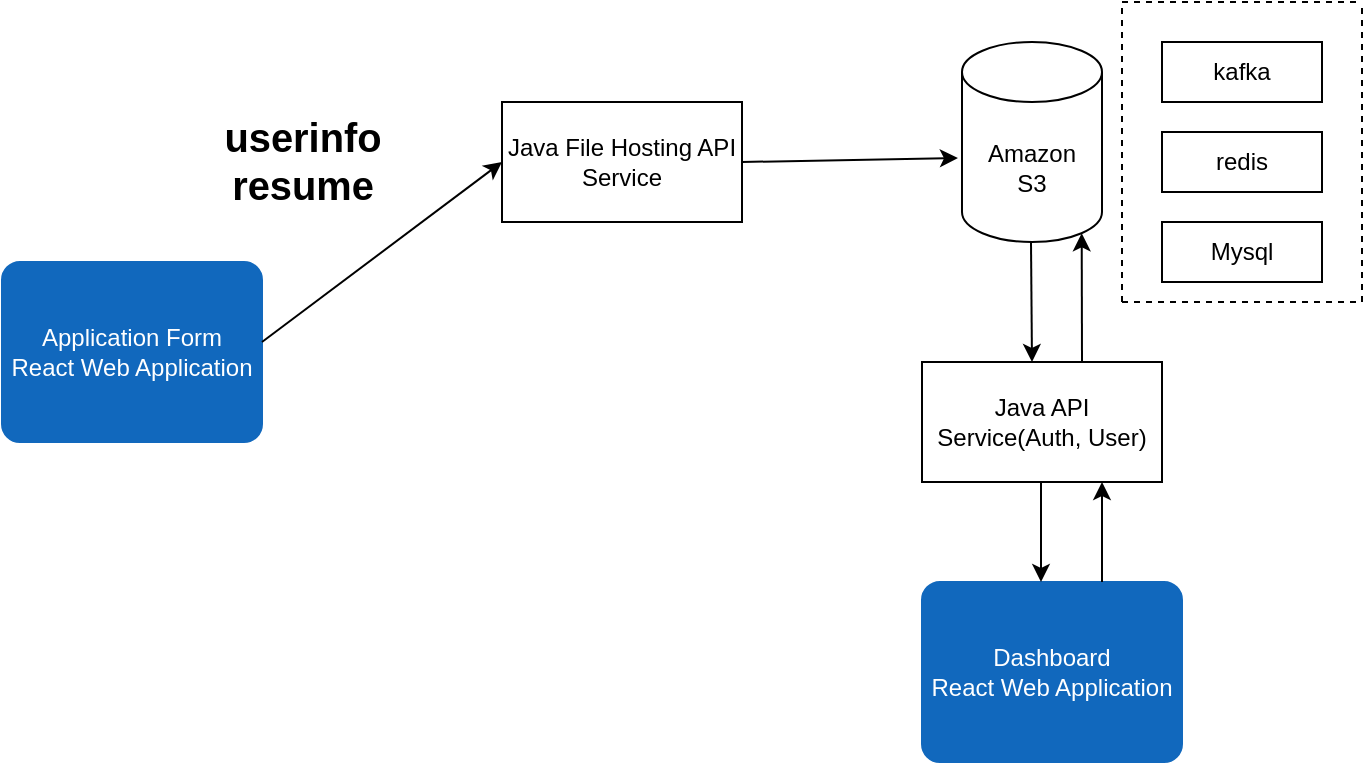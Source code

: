 <mxfile version="24.7.0" type="device">
  <diagram name="Page-1" id="GDBc5qzhOeVVL0MseJc_">
    <mxGraphModel dx="2074" dy="1106" grid="1" gridSize="10" guides="1" tooltips="1" connect="1" arrows="1" fold="1" page="1" pageScale="1" pageWidth="850" pageHeight="1100" math="0" shadow="0">
      <root>
        <mxCell id="0" />
        <mxCell id="1" parent="0" />
        <object placeholders="1" c4Name="Application Form" c4Description="" label="&lt;div&gt;%c4Name%&lt;/div&gt;&lt;div&gt;React Web Application&lt;/div&gt;" id="tntT3TjCibs3xelkAS6r-1">
          <mxCell style="rounded=1;whiteSpace=wrap;html=1;labelBackgroundColor=none;fillColor=#1168BD;fontColor=#ffffff;align=center;arcSize=10;strokeColor=#1168BD;metaEdit=1;metaData={&quot;c4Type&quot;:{&quot;editable&quot;:false}};points=[[0.25,0,0],[0.5,0,0],[0.75,0,0],[1,0.25,0],[1,0.5,0],[1,0.75,0],[0.75,1,0],[0.5,1,0],[0.25,1,0],[0,0.75,0],[0,0.5,0],[0,0.25,0]];" vertex="1" parent="1">
            <mxGeometry x="110" y="260" width="130" height="90" as="geometry" />
          </mxCell>
        </object>
        <mxCell id="tntT3TjCibs3xelkAS6r-2" value="Amazon&lt;div&gt;S3&lt;/div&gt;" style="shape=cylinder3;whiteSpace=wrap;html=1;boundedLbl=1;backgroundOutline=1;size=15;" vertex="1" parent="1">
          <mxGeometry x="590" y="150" width="70" height="100" as="geometry" />
        </mxCell>
        <mxCell id="tntT3TjCibs3xelkAS6r-3" value="" style="endArrow=classic;html=1;rounded=0;" edge="1" parent="1">
          <mxGeometry width="50" height="50" relative="1" as="geometry">
            <mxPoint x="240" y="300" as="sourcePoint" />
            <mxPoint x="360" y="210" as="targetPoint" />
          </mxGeometry>
        </mxCell>
        <mxCell id="tntT3TjCibs3xelkAS6r-4" value="&lt;h5&gt;userinfo&lt;br&gt;resume&lt;/h5&gt;" style="text;strokeColor=none;fillColor=none;html=1;fontSize=24;fontStyle=1;verticalAlign=middle;align=center;" vertex="1" parent="1">
          <mxGeometry x="210" y="190" width="100" height="40" as="geometry" />
        </mxCell>
        <mxCell id="tntT3TjCibs3xelkAS6r-5" value="Java File Hosting API Service" style="rounded=0;whiteSpace=wrap;html=1;" vertex="1" parent="1">
          <mxGeometry x="360" y="180" width="120" height="60" as="geometry" />
        </mxCell>
        <mxCell id="tntT3TjCibs3xelkAS6r-7" value="" style="endArrow=classic;html=1;rounded=0;entryX=-0.029;entryY=0.58;entryDx=0;entryDy=0;entryPerimeter=0;exitX=1;exitY=0.5;exitDx=0;exitDy=0;" edge="1" parent="1" source="tntT3TjCibs3xelkAS6r-5" target="tntT3TjCibs3xelkAS6r-2">
          <mxGeometry width="50" height="50" relative="1" as="geometry">
            <mxPoint x="480" y="220" as="sourcePoint" />
            <mxPoint x="530" y="170" as="targetPoint" />
          </mxGeometry>
        </mxCell>
        <mxCell id="tntT3TjCibs3xelkAS6r-8" value="redis" style="rounded=0;whiteSpace=wrap;html=1;" vertex="1" parent="1">
          <mxGeometry x="690" y="195" width="80" height="30" as="geometry" />
        </mxCell>
        <mxCell id="tntT3TjCibs3xelkAS6r-9" value="Mysql" style="rounded=0;whiteSpace=wrap;html=1;" vertex="1" parent="1">
          <mxGeometry x="690" y="240" width="80" height="30" as="geometry" />
        </mxCell>
        <mxCell id="tntT3TjCibs3xelkAS6r-10" value="" style="endArrow=none;dashed=1;html=1;rounded=0;" edge="1" parent="1">
          <mxGeometry width="50" height="50" relative="1" as="geometry">
            <mxPoint x="670" y="130" as="sourcePoint" />
            <mxPoint x="790" y="130" as="targetPoint" />
          </mxGeometry>
        </mxCell>
        <mxCell id="tntT3TjCibs3xelkAS6r-12" value="" style="endArrow=none;dashed=1;html=1;rounded=0;" edge="1" parent="1">
          <mxGeometry width="50" height="50" relative="1" as="geometry">
            <mxPoint x="790" y="280" as="sourcePoint" />
            <mxPoint x="790" y="130" as="targetPoint" />
          </mxGeometry>
        </mxCell>
        <mxCell id="tntT3TjCibs3xelkAS6r-13" value="" style="endArrow=none;dashed=1;html=1;rounded=0;" edge="1" parent="1">
          <mxGeometry width="50" height="50" relative="1" as="geometry">
            <mxPoint x="670" y="280" as="sourcePoint" />
            <mxPoint x="670" y="130" as="targetPoint" />
          </mxGeometry>
        </mxCell>
        <object placeholders="1" c4Name="Dashboard" c4Description="" label="&lt;div&gt;%c4Name%&lt;/div&gt;&lt;div&gt;React Web Application&lt;/div&gt;" id="tntT3TjCibs3xelkAS6r-15">
          <mxCell style="rounded=1;whiteSpace=wrap;html=1;labelBackgroundColor=none;fillColor=#1168BD;fontColor=#ffffff;align=center;arcSize=10;strokeColor=#1168BD;metaEdit=1;metaData={&quot;c4Type&quot;:{&quot;editable&quot;:false}};points=[[0.25,0,0],[0.5,0,0],[0.75,0,0],[1,0.25,0],[1,0.5,0],[1,0.75,0],[0.75,1,0],[0.5,1,0],[0.25,1,0],[0,0.75,0],[0,0.5,0],[0,0.25,0]];" vertex="1" parent="1">
            <mxGeometry x="570" y="420" width="130" height="90" as="geometry" />
          </mxCell>
        </object>
        <mxCell id="tntT3TjCibs3xelkAS6r-16" value="" style="endArrow=classic;html=1;rounded=0;" edge="1" parent="1">
          <mxGeometry width="50" height="50" relative="1" as="geometry">
            <mxPoint x="624.5" y="250" as="sourcePoint" />
            <mxPoint x="625" y="310" as="targetPoint" />
          </mxGeometry>
        </mxCell>
        <mxCell id="tntT3TjCibs3xelkAS6r-17" value="Java API Service(Auth, User)" style="rounded=0;whiteSpace=wrap;html=1;" vertex="1" parent="1">
          <mxGeometry x="570" y="310" width="120" height="60" as="geometry" />
        </mxCell>
        <mxCell id="tntT3TjCibs3xelkAS6r-18" value="" style="endArrow=classic;html=1;rounded=0;" edge="1" parent="1">
          <mxGeometry width="50" height="50" relative="1" as="geometry">
            <mxPoint x="629.5" y="370" as="sourcePoint" />
            <mxPoint x="629.5" y="420" as="targetPoint" />
          </mxGeometry>
        </mxCell>
        <mxCell id="tntT3TjCibs3xelkAS6r-19" value="" style="endArrow=classic;html=1;rounded=0;entryX=0.75;entryY=1;entryDx=0;entryDy=0;" edge="1" parent="1" target="tntT3TjCibs3xelkAS6r-17">
          <mxGeometry width="50" height="50" relative="1" as="geometry">
            <mxPoint x="660" y="420" as="sourcePoint" />
            <mxPoint x="710" y="370" as="targetPoint" />
          </mxGeometry>
        </mxCell>
        <mxCell id="tntT3TjCibs3xelkAS6r-20" value="" style="endArrow=classic;html=1;rounded=0;entryX=0.855;entryY=1;entryDx=0;entryDy=-4.35;entryPerimeter=0;" edge="1" parent="1" target="tntT3TjCibs3xelkAS6r-2">
          <mxGeometry width="50" height="50" relative="1" as="geometry">
            <mxPoint x="650" y="310" as="sourcePoint" />
            <mxPoint x="700" y="260" as="targetPoint" />
          </mxGeometry>
        </mxCell>
        <mxCell id="tntT3TjCibs3xelkAS6r-21" value="kafka" style="rounded=0;whiteSpace=wrap;html=1;" vertex="1" parent="1">
          <mxGeometry x="690" y="150" width="80" height="30" as="geometry" />
        </mxCell>
        <mxCell id="tntT3TjCibs3xelkAS6r-22" value="" style="endArrow=none;dashed=1;html=1;rounded=0;" edge="1" parent="1">
          <mxGeometry width="50" height="50" relative="1" as="geometry">
            <mxPoint x="670" y="280" as="sourcePoint" />
            <mxPoint x="790" y="280" as="targetPoint" />
          </mxGeometry>
        </mxCell>
      </root>
    </mxGraphModel>
  </diagram>
</mxfile>
